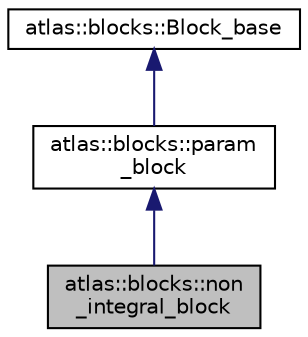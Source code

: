 digraph "atlas::blocks::non_integral_block"
{
  edge [fontname="Helvetica",fontsize="10",labelfontname="Helvetica",labelfontsize="10"];
  node [fontname="Helvetica",fontsize="10",shape=record];
  Node1 [label="atlas::blocks::non\l_integral_block",height=0.2,width=0.4,color="black", fillcolor="grey75", style="filled", fontcolor="black"];
  Node2 -> Node1 [dir="back",color="midnightblue",fontsize="10",style="solid",fontname="Helvetica"];
  Node2 [label="atlas::blocks::param\l_block",height=0.2,width=0.4,color="black", fillcolor="white", style="filled",URL="$classatlas_1_1blocks_1_1param__block.html"];
  Node3 -> Node2 [dir="back",color="midnightblue",fontsize="10",style="solid",fontname="Helvetica"];
  Node3 [label="atlas::blocks::Block_base",height=0.2,width=0.4,color="black", fillcolor="white", style="filled",URL="$classatlas_1_1blocks_1_1Block__base.html"];
}
